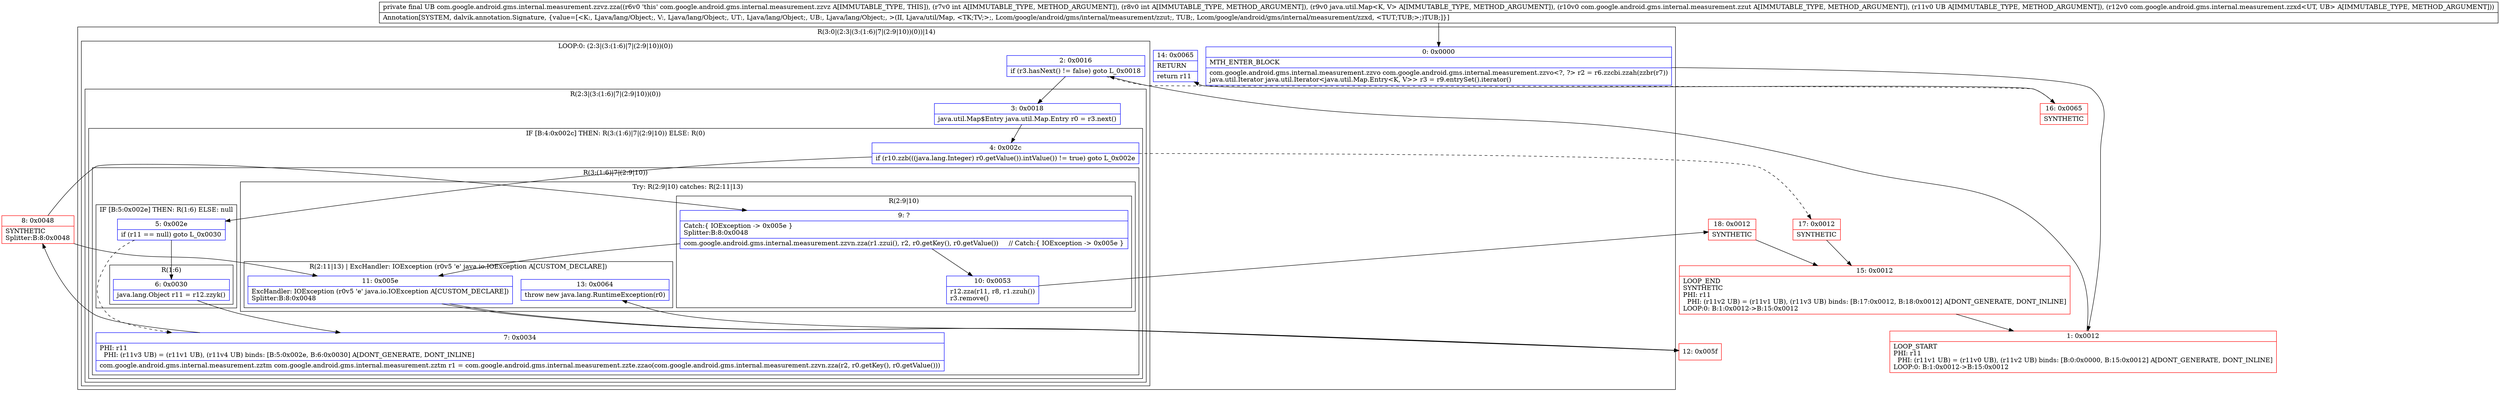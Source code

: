 digraph "CFG forcom.google.android.gms.internal.measurement.zzvz.zza(IILjava\/util\/Map;Lcom\/google\/android\/gms\/internal\/measurement\/zzut;Ljava\/lang\/Object;Lcom\/google\/android\/gms\/internal\/measurement\/zzxd;)Ljava\/lang\/Object;" {
subgraph cluster_Region_535288332 {
label = "R(3:0|(2:3|(3:(1:6)|7|(2:9|10))(0))|14)";
node [shape=record,color=blue];
Node_0 [shape=record,label="{0\:\ 0x0000|MTH_ENTER_BLOCK\l|com.google.android.gms.internal.measurement.zzvo com.google.android.gms.internal.measurement.zzvo\<?, ?\> r2 = r6.zzcbi.zzah(zzbr(r7))\ljava.util.Iterator java.util.Iterator\<java.util.Map.Entry\<K, V\>\> r3 = r9.entrySet().iterator()\l}"];
subgraph cluster_LoopRegion_1955503829 {
label = "LOOP:0: (2:3|(3:(1:6)|7|(2:9|10))(0))";
node [shape=record,color=blue];
Node_2 [shape=record,label="{2\:\ 0x0016|if (r3.hasNext() != false) goto L_0x0018\l}"];
subgraph cluster_Region_1427639794 {
label = "R(2:3|(3:(1:6)|7|(2:9|10))(0))";
node [shape=record,color=blue];
Node_3 [shape=record,label="{3\:\ 0x0018|java.util.Map$Entry java.util.Map.Entry r0 = r3.next()\l}"];
subgraph cluster_IfRegion_2095137415 {
label = "IF [B:4:0x002c] THEN: R(3:(1:6)|7|(2:9|10)) ELSE: R(0)";
node [shape=record,color=blue];
Node_4 [shape=record,label="{4\:\ 0x002c|if (r10.zzb(((java.lang.Integer) r0.getValue()).intValue()) != true) goto L_0x002e\l}"];
subgraph cluster_Region_2109377859 {
label = "R(3:(1:6)|7|(2:9|10))";
node [shape=record,color=blue];
subgraph cluster_IfRegion_800787802 {
label = "IF [B:5:0x002e] THEN: R(1:6) ELSE: null";
node [shape=record,color=blue];
Node_5 [shape=record,label="{5\:\ 0x002e|if (r11 == null) goto L_0x0030\l}"];
subgraph cluster_Region_1288687236 {
label = "R(1:6)";
node [shape=record,color=blue];
Node_6 [shape=record,label="{6\:\ 0x0030|java.lang.Object r11 = r12.zzyk()\l}"];
}
}
Node_7 [shape=record,label="{7\:\ 0x0034|PHI: r11 \l  PHI: (r11v3 UB) = (r11v1 UB), (r11v4 UB) binds: [B:5:0x002e, B:6:0x0030] A[DONT_GENERATE, DONT_INLINE]\l|com.google.android.gms.internal.measurement.zztm com.google.android.gms.internal.measurement.zztm r1 = com.google.android.gms.internal.measurement.zzte.zzao(com.google.android.gms.internal.measurement.zzvn.zza(r2, r0.getKey(), r0.getValue()))\l}"];
subgraph cluster_TryCatchRegion_1620335955 {
label = "Try: R(2:9|10) catches: R(2:11|13)";
node [shape=record,color=blue];
subgraph cluster_Region_351289328 {
label = "R(2:9|10)";
node [shape=record,color=blue];
Node_9 [shape=record,label="{9\:\ ?|Catch:\{ IOException \-\> 0x005e \}\lSplitter:B:8:0x0048\l|com.google.android.gms.internal.measurement.zzvn.zza(r1.zzui(), r2, r0.getKey(), r0.getValue())     \/\/ Catch:\{ IOException \-\> 0x005e \}\l}"];
Node_10 [shape=record,label="{10\:\ 0x0053|r12.zza(r11, r8, r1.zzuh())\lr3.remove()\l}"];
}
subgraph cluster_Region_1764542754 {
label = "R(2:11|13) | ExcHandler: IOException (r0v5 'e' java.io.IOException A[CUSTOM_DECLARE])\l";
node [shape=record,color=blue];
Node_11 [shape=record,label="{11\:\ 0x005e|ExcHandler: IOException (r0v5 'e' java.io.IOException A[CUSTOM_DECLARE])\lSplitter:B:8:0x0048\l}"];
Node_13 [shape=record,label="{13\:\ 0x0064|throw new java.lang.RuntimeException(r0)\l}"];
}
}
}
subgraph cluster_Region_504027264 {
label = "R(0)";
node [shape=record,color=blue];
}
}
}
}
Node_14 [shape=record,label="{14\:\ 0x0065|RETURN\l|return r11\l}"];
}
subgraph cluster_Region_1764542754 {
label = "R(2:11|13) | ExcHandler: IOException (r0v5 'e' java.io.IOException A[CUSTOM_DECLARE])\l";
node [shape=record,color=blue];
Node_11 [shape=record,label="{11\:\ 0x005e|ExcHandler: IOException (r0v5 'e' java.io.IOException A[CUSTOM_DECLARE])\lSplitter:B:8:0x0048\l}"];
Node_13 [shape=record,label="{13\:\ 0x0064|throw new java.lang.RuntimeException(r0)\l}"];
}
Node_1 [shape=record,color=red,label="{1\:\ 0x0012|LOOP_START\lPHI: r11 \l  PHI: (r11v1 UB) = (r11v0 UB), (r11v2 UB) binds: [B:0:0x0000, B:15:0x0012] A[DONT_GENERATE, DONT_INLINE]\lLOOP:0: B:1:0x0012\-\>B:15:0x0012\l}"];
Node_8 [shape=record,color=red,label="{8\:\ 0x0048|SYNTHETIC\lSplitter:B:8:0x0048\l}"];
Node_12 [shape=record,color=red,label="{12\:\ 0x005f}"];
Node_15 [shape=record,color=red,label="{15\:\ 0x0012|LOOP_END\lSYNTHETIC\lPHI: r11 \l  PHI: (r11v2 UB) = (r11v1 UB), (r11v3 UB) binds: [B:17:0x0012, B:18:0x0012] A[DONT_GENERATE, DONT_INLINE]\lLOOP:0: B:1:0x0012\-\>B:15:0x0012\l}"];
Node_16 [shape=record,color=red,label="{16\:\ 0x0065|SYNTHETIC\l}"];
Node_17 [shape=record,color=red,label="{17\:\ 0x0012|SYNTHETIC\l}"];
Node_18 [shape=record,color=red,label="{18\:\ 0x0012|SYNTHETIC\l}"];
MethodNode[shape=record,label="{private final UB com.google.android.gms.internal.measurement.zzvz.zza((r6v0 'this' com.google.android.gms.internal.measurement.zzvz A[IMMUTABLE_TYPE, THIS]), (r7v0 int A[IMMUTABLE_TYPE, METHOD_ARGUMENT]), (r8v0 int A[IMMUTABLE_TYPE, METHOD_ARGUMENT]), (r9v0 java.util.Map\<K, V\> A[IMMUTABLE_TYPE, METHOD_ARGUMENT]), (r10v0 com.google.android.gms.internal.measurement.zzut A[IMMUTABLE_TYPE, METHOD_ARGUMENT]), (r11v0 UB A[IMMUTABLE_TYPE, METHOD_ARGUMENT]), (r12v0 com.google.android.gms.internal.measurement.zzxd\<UT, UB\> A[IMMUTABLE_TYPE, METHOD_ARGUMENT]))  | Annotation[SYSTEM, dalvik.annotation.Signature, \{value=[\<K:, Ljava\/lang\/Object;, V:, Ljava\/lang\/Object;, UT:, Ljava\/lang\/Object;, UB:, Ljava\/lang\/Object;, \>(II, Ljava\/util\/Map, \<TK;TV;\>;, Lcom\/google\/android\/gms\/internal\/measurement\/zzut;, TUB;, Lcom\/google\/android\/gms\/internal\/measurement\/zzxd, \<TUT;TUB;\>;)TUB;]\}]\l}"];
MethodNode -> Node_0;
Node_0 -> Node_1;
Node_2 -> Node_3;
Node_2 -> Node_16[style=dashed];
Node_3 -> Node_4;
Node_4 -> Node_5;
Node_4 -> Node_17[style=dashed];
Node_5 -> Node_6;
Node_5 -> Node_7[style=dashed];
Node_6 -> Node_7;
Node_7 -> Node_8;
Node_9 -> Node_10;
Node_9 -> Node_11;
Node_10 -> Node_18;
Node_11 -> Node_12;
Node_11 -> Node_12;
Node_1 -> Node_2;
Node_8 -> Node_9;
Node_8 -> Node_11;
Node_12 -> Node_13;
Node_15 -> Node_1;
Node_16 -> Node_14;
Node_17 -> Node_15;
Node_18 -> Node_15;
}

